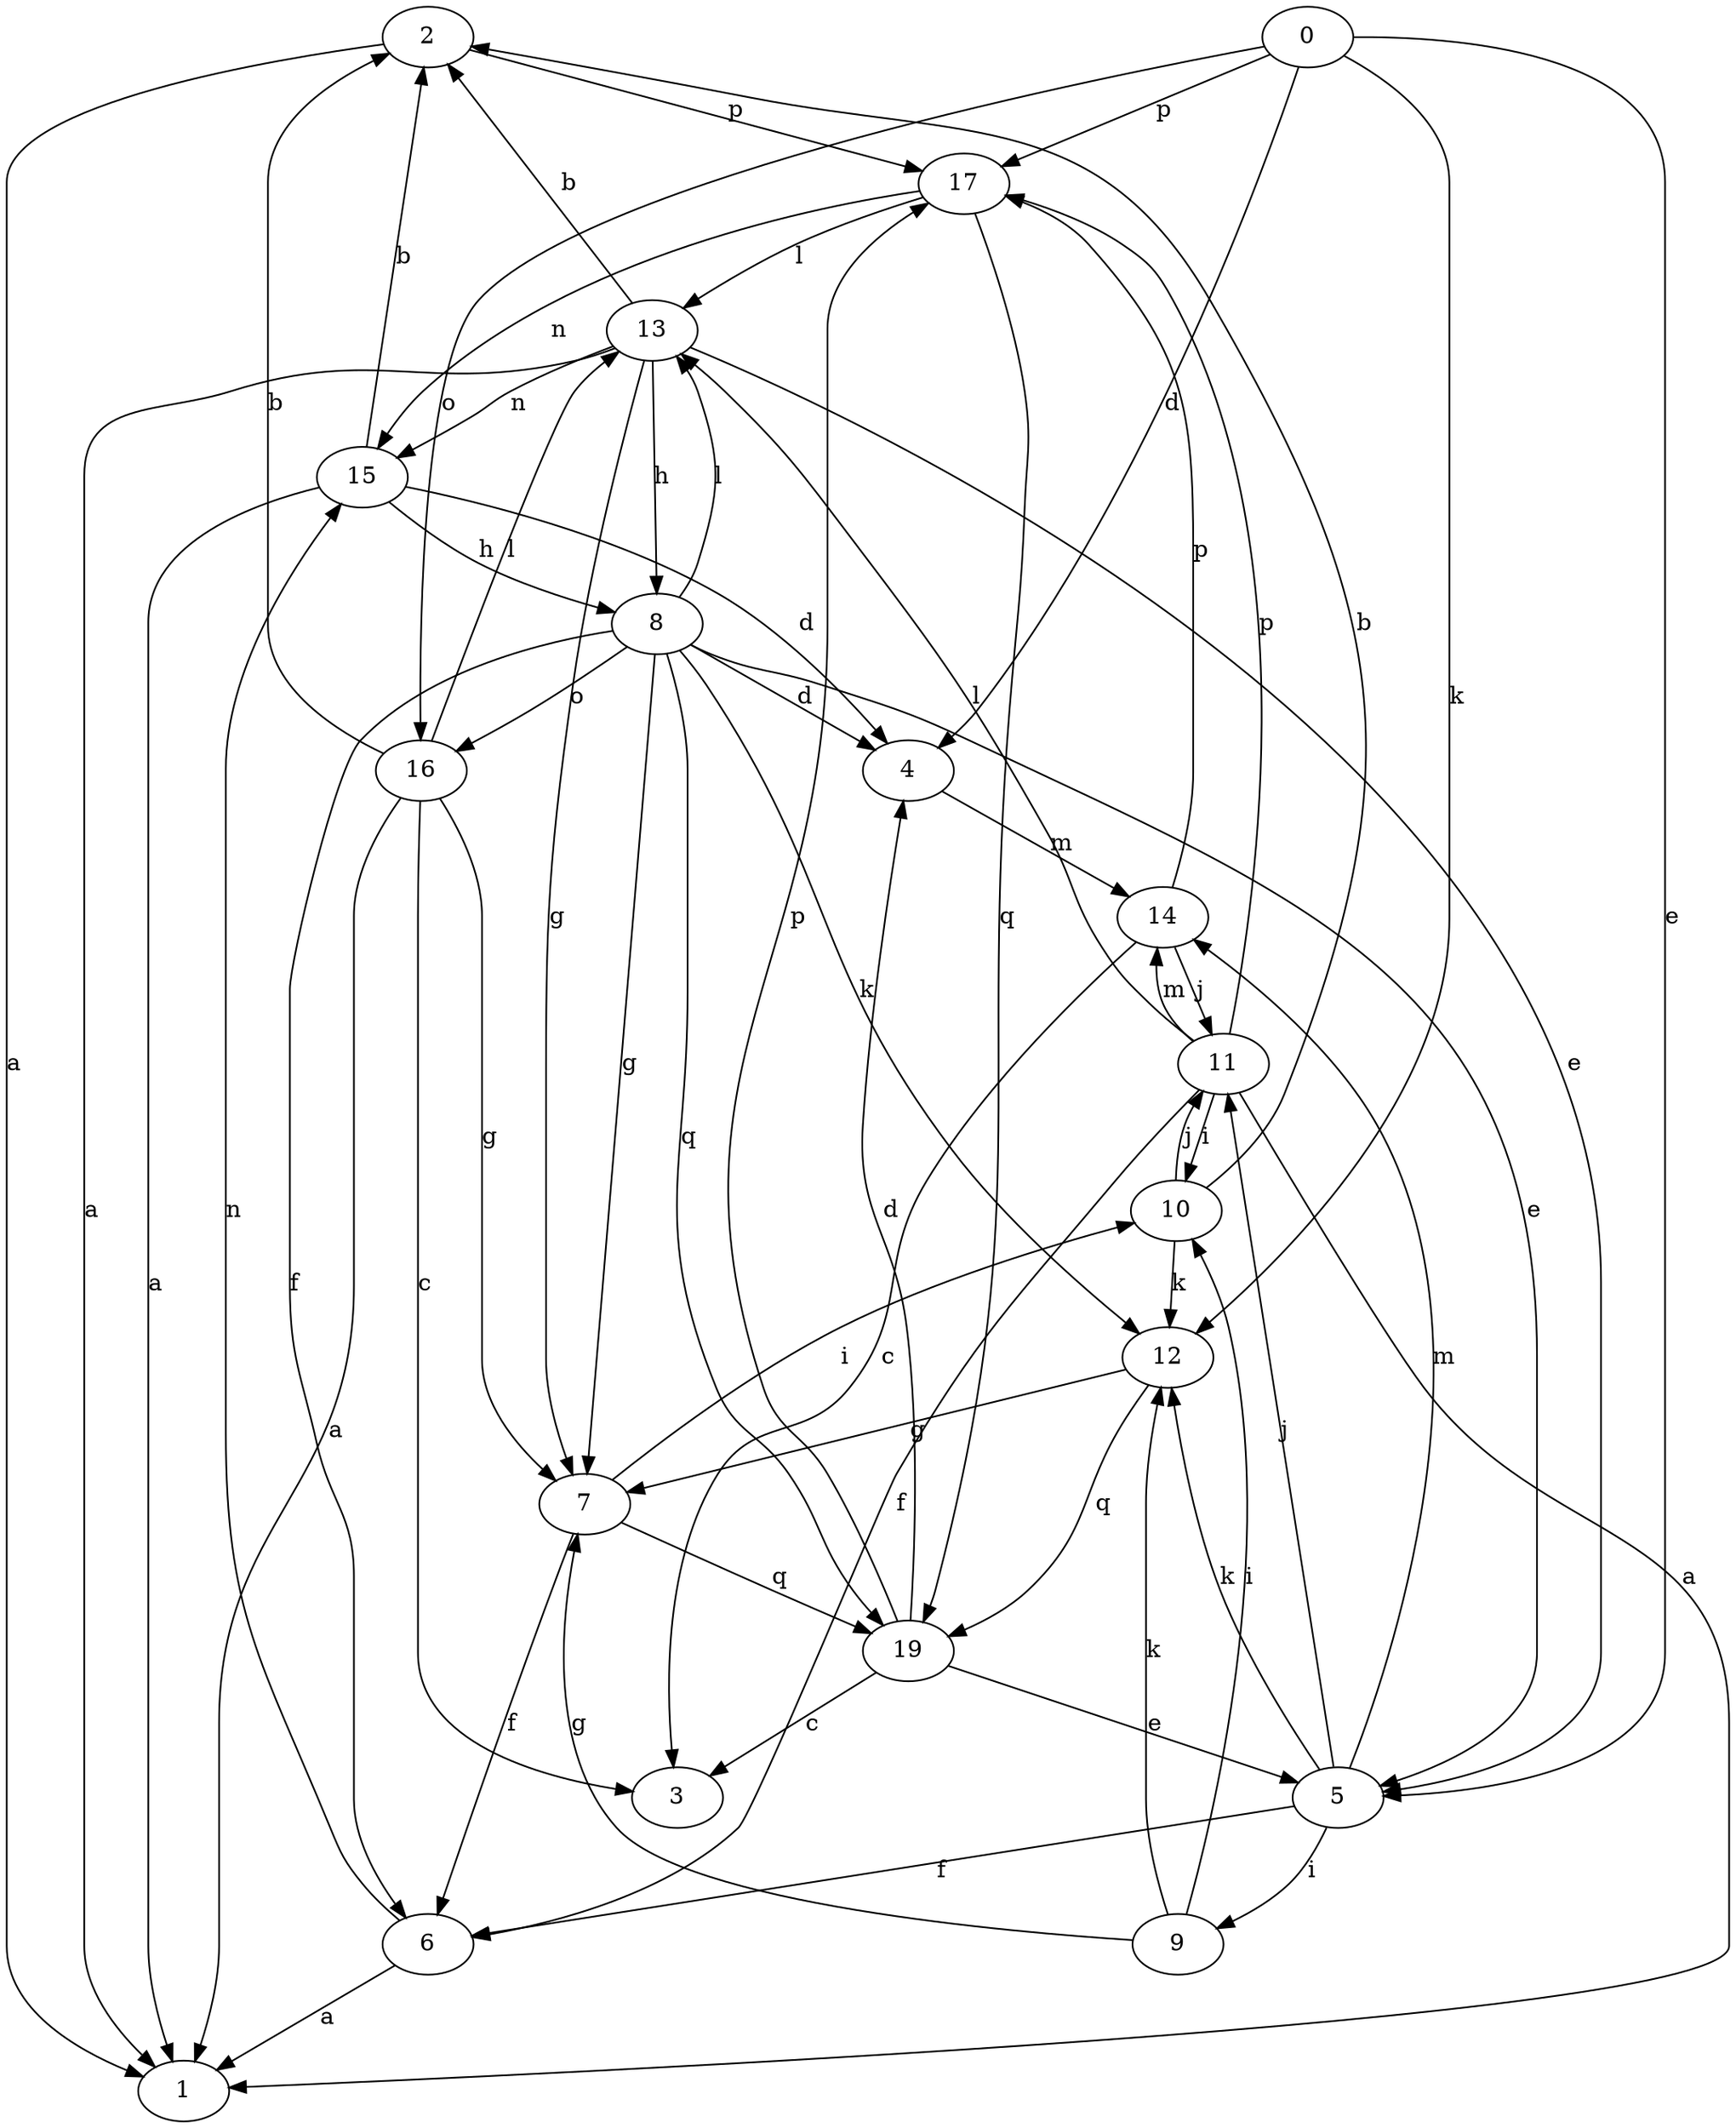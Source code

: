 strict digraph  {
1;
2;
3;
4;
5;
6;
7;
8;
9;
10;
11;
12;
13;
14;
15;
16;
17;
0;
19;
2 -> 1  [label=a];
2 -> 17  [label=p];
4 -> 14  [label=m];
5 -> 6  [label=f];
5 -> 9  [label=i];
5 -> 11  [label=j];
5 -> 12  [label=k];
5 -> 14  [label=m];
6 -> 1  [label=a];
6 -> 15  [label=n];
7 -> 6  [label=f];
7 -> 10  [label=i];
7 -> 19  [label=q];
8 -> 4  [label=d];
8 -> 5  [label=e];
8 -> 6  [label=f];
8 -> 7  [label=g];
8 -> 12  [label=k];
8 -> 13  [label=l];
8 -> 16  [label=o];
8 -> 19  [label=q];
9 -> 7  [label=g];
9 -> 10  [label=i];
9 -> 12  [label=k];
10 -> 2  [label=b];
10 -> 11  [label=j];
10 -> 12  [label=k];
11 -> 1  [label=a];
11 -> 6  [label=f];
11 -> 10  [label=i];
11 -> 13  [label=l];
11 -> 14  [label=m];
11 -> 17  [label=p];
12 -> 7  [label=g];
12 -> 19  [label=q];
13 -> 1  [label=a];
13 -> 2  [label=b];
13 -> 5  [label=e];
13 -> 7  [label=g];
13 -> 8  [label=h];
13 -> 15  [label=n];
14 -> 3  [label=c];
14 -> 11  [label=j];
14 -> 17  [label=p];
15 -> 1  [label=a];
15 -> 2  [label=b];
15 -> 4  [label=d];
15 -> 8  [label=h];
16 -> 1  [label=a];
16 -> 2  [label=b];
16 -> 3  [label=c];
16 -> 7  [label=g];
16 -> 13  [label=l];
17 -> 13  [label=l];
17 -> 15  [label=n];
17 -> 19  [label=q];
0 -> 4  [label=d];
0 -> 5  [label=e];
0 -> 12  [label=k];
0 -> 16  [label=o];
0 -> 17  [label=p];
19 -> 3  [label=c];
19 -> 4  [label=d];
19 -> 5  [label=e];
19 -> 17  [label=p];
}

